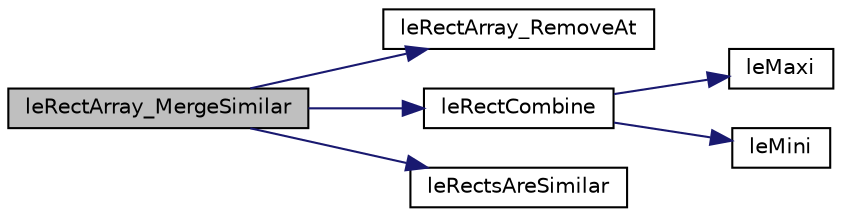 digraph "leRectArray_MergeSimilar"
{
 // LATEX_PDF_SIZE
  edge [fontname="Helvetica",fontsize="10",labelfontname="Helvetica",labelfontsize="10"];
  node [fontname="Helvetica",fontsize="10",shape=record];
  rankdir="LR";
  Node1 [label="leRectArray_MergeSimilar",height=0.2,width=0.4,color="black", fillcolor="grey75", style="filled", fontcolor="black",tooltip="Merge rectangles."];
  Node1 -> Node2 [color="midnightblue",fontsize="10",style="solid",fontname="Helvetica"];
  Node2 [label="leRectArray_RemoveAt",height=0.2,width=0.4,color="black", fillcolor="white", style="filled",URL="$legato__rectarray_8h.html#a287bc59cdd942e1a184de2517078f3f2",tooltip="Removes a rectangle from the array at an index."];
  Node1 -> Node3 [color="midnightblue",fontsize="10",style="solid",fontname="Helvetica"];
  Node3 [label="leRectCombine",height=0.2,width=0.4,color="black", fillcolor="white", style="filled",URL="$legato__rect_8h.html#a652330a0566748e471c3a69bdec32c4c",tooltip="Combine rectangles."];
  Node3 -> Node4 [color="midnightblue",fontsize="10",style="solid",fontname="Helvetica"];
  Node4 [label="leMaxi",height=0.2,width=0.4,color="black", fillcolor="white", style="filled",URL="$legato__math_8h.html#ad18906fa6b720a0b645b678857ceff36",tooltip="Calculate maximum of two integers."];
  Node3 -> Node5 [color="midnightblue",fontsize="10",style="solid",fontname="Helvetica"];
  Node5 [label="leMini",height=0.2,width=0.4,color="black", fillcolor="white", style="filled",URL="$legato__math_8h.html#a95b7ddc3938ddbfb90bc1a99268c2c8e",tooltip="Calculate minimum of two integers."];
  Node1 -> Node6 [color="midnightblue",fontsize="10",style="solid",fontname="Helvetica"];
  Node6 [label="leRectsAreSimilar",height=0.2,width=0.4,color="black", fillcolor="white", style="filled",URL="$legato__rect_8h.html#ad3c83ccdc46d72245f34e1c151dcfe5c",tooltip="Determine if two rectanges are similar."];
}
